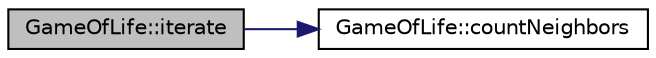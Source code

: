 digraph "GameOfLife::iterate"
{
 // INTERACTIVE_SVG=YES
 // LATEX_PDF_SIZE
  edge [fontname="Helvetica",fontsize="10",labelfontname="Helvetica",labelfontsize="10"];
  node [fontname="Helvetica",fontsize="10",shape=record];
  rankdir="LR";
  Node1 [label="GameOfLife::iterate",height=0.2,width=0.4,color="black", fillcolor="grey75", style="filled", fontcolor="black",tooltip="A function variable."];
  Node1 -> Node2 [color="midnightblue",fontsize="10",style="solid",fontname="Helvetica"];
  Node2 [label="GameOfLife::countNeighbors",height=0.2,width=0.4,color="black", fillcolor="white", style="filled",URL="$class_game_of_life.html#ace9a6e03d5c856aa29712ce7cf32dfe1",tooltip="A function variable."];
}
